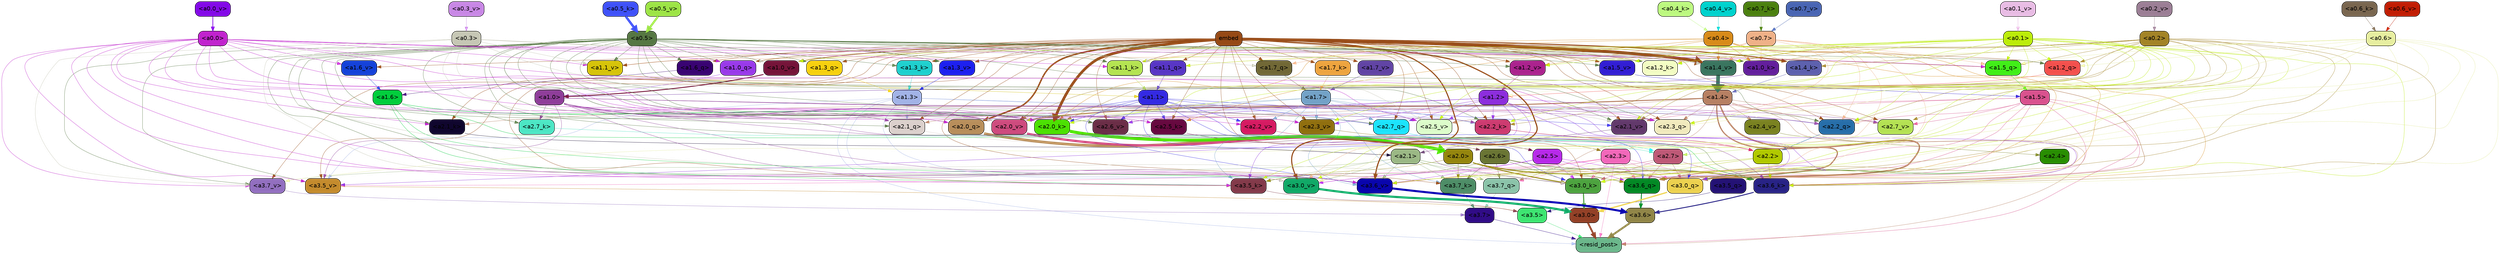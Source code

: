 strict digraph "" {
	graph [bgcolor=transparent,
		layout=dot,
		overlap=false,
		splines=true
	];
	"<a3.7>"	[color=black,
		fillcolor="#310c87",
		fontname=Helvetica,
		shape=box,
		style="filled, rounded"];
	"<resid_post>"	[color=black,
		fillcolor="#6bb78b",
		fontname=Helvetica,
		shape=box,
		style="filled, rounded"];
	"<a3.7>" -> "<resid_post>"	[color="#310c87",
		penwidth=0.6239100098609924];
	"<a3.6>"	[color=black,
		fillcolor="#918648",
		fontname=Helvetica,
		shape=box,
		style="filled, rounded"];
	"<a3.6>" -> "<resid_post>"	[color="#918648",
		penwidth=4.569062113761902];
	"<a3.5>"	[color=black,
		fillcolor="#3ee572",
		fontname=Helvetica,
		shape=box,
		style="filled, rounded"];
	"<a3.5>" -> "<resid_post>"	[color="#3ee572",
		penwidth=0.6];
	"<a3.0>"	[color=black,
		fillcolor="#934127",
		fontname=Helvetica,
		shape=box,
		style="filled, rounded"];
	"<a3.0>" -> "<resid_post>"	[color="#934127",
		penwidth=4.283544182777405];
	"<a2.3>"	[color=black,
		fillcolor="#f268ba",
		fontname=Helvetica,
		shape=box,
		style="filled, rounded"];
	"<a2.3>" -> "<resid_post>"	[color="#f268ba",
		penwidth=0.6];
	"<a3.7_q>"	[color=black,
		fillcolor="#8bc3a9",
		fontname=Helvetica,
		shape=box,
		style="filled, rounded"];
	"<a2.3>" -> "<a3.7_q>"	[color="#f268ba",
		penwidth=0.6];
	"<a3.6_q>"	[color=black,
		fillcolor="#038925",
		fontname=Helvetica,
		shape=box,
		style="filled, rounded"];
	"<a2.3>" -> "<a3.6_q>"	[color="#f268ba",
		penwidth=0.6];
	"<a3.5_q>"	[color=black,
		fillcolor="#241275",
		fontname=Helvetica,
		shape=box,
		style="filled, rounded"];
	"<a2.3>" -> "<a3.5_q>"	[color="#f268ba",
		penwidth=0.6];
	"<a3.0_q>"	[color=black,
		fillcolor="#ecd14f",
		fontname=Helvetica,
		shape=box,
		style="filled, rounded"];
	"<a2.3>" -> "<a3.0_q>"	[color="#f268ba",
		penwidth=0.6];
	"<a3.0_k>"	[color=black,
		fillcolor="#4da33f",
		fontname=Helvetica,
		shape=box,
		style="filled, rounded"];
	"<a2.3>" -> "<a3.0_k>"	[color="#f268ba",
		penwidth=0.6];
	"<a3.6_v>"	[color=black,
		fillcolor="#0905ad",
		fontname=Helvetica,
		shape=box,
		style="filled, rounded"];
	"<a2.3>" -> "<a3.6_v>"	[color="#f268ba",
		penwidth=0.6];
	"<a3.5_v>"	[color=black,
		fillcolor="#c48b2d",
		fontname=Helvetica,
		shape=box,
		style="filled, rounded"];
	"<a2.3>" -> "<a3.5_v>"	[color="#f268ba",
		penwidth=0.6];
	"<a3.0_v>"	[color=black,
		fillcolor="#11a967",
		fontname=Helvetica,
		shape=box,
		style="filled, rounded"];
	"<a2.3>" -> "<a3.0_v>"	[color="#f268ba",
		penwidth=0.6];
	"<a1.5>"	[color=black,
		fillcolor="#d9528e",
		fontname=Helvetica,
		shape=box,
		style="filled, rounded"];
	"<a1.5>" -> "<resid_post>"	[color="#d9528e",
		penwidth=0.6];
	"<a1.5>" -> "<a3.6_q>"	[color="#d9528e",
		penwidth=0.6];
	"<a1.5>" -> "<a3.5_q>"	[color="#d9528e",
		penwidth=0.6];
	"<a1.5>" -> "<a3.0_q>"	[color="#d9528e",
		penwidth=0.6];
	"<a3.6_k>"	[color=black,
		fillcolor="#282386",
		fontname=Helvetica,
		shape=box,
		style="filled, rounded"];
	"<a1.5>" -> "<a3.6_k>"	[color="#d9528e",
		penwidth=0.6];
	"<a1.5>" -> "<a3.0_k>"	[color="#d9528e",
		penwidth=0.6];
	"<a2.2_q>"	[color=black,
		fillcolor="#276ea9",
		fontname=Helvetica,
		shape=box,
		style="filled, rounded"];
	"<a1.5>" -> "<a2.2_q>"	[color="#d9528e",
		penwidth=0.6];
	"<a2.7_v>"	[color=black,
		fillcolor="#b4e153",
		fontname=Helvetica,
		shape=box,
		style="filled, rounded"];
	"<a1.5>" -> "<a2.7_v>"	[color="#d9528e",
		penwidth=0.6];
	"<a2.6_v>"	[color=black,
		fillcolor="#6b2e47",
		fontname=Helvetica,
		shape=box,
		style="filled, rounded"];
	"<a1.5>" -> "<a2.6_v>"	[color="#d9528e",
		penwidth=0.6];
	"<a2.1_v>"	[color=black,
		fillcolor="#62396b",
		fontname=Helvetica,
		shape=box,
		style="filled, rounded"];
	"<a1.5>" -> "<a2.1_v>"	[color="#d9528e",
		penwidth=0.6];
	"<a1.4>"	[color=black,
		fillcolor="#b78063",
		fontname=Helvetica,
		shape=box,
		style="filled, rounded"];
	"<a1.4>" -> "<resid_post>"	[color="#b78063",
		penwidth=0.6];
	"<a1.4>" -> "<a3.7_q>"	[color="#b78063",
		penwidth=0.6];
	"<a1.4>" -> "<a3.6_q>"	[color="#b78063",
		penwidth=2.7536282539367676];
	"<a1.4>" -> "<a3.5_q>"	[color="#b78063",
		penwidth=0.6];
	"<a1.4>" -> "<a3.0_q>"	[color="#b78063",
		penwidth=3.3369133472442627];
	"<a2.3_q>"	[color=black,
		fillcolor="#f0e9bd",
		fontname=Helvetica,
		shape=box,
		style="filled, rounded"];
	"<a1.4>" -> "<a2.3_q>"	[color="#b78063",
		penwidth=0.6];
	"<a1.4>" -> "<a2.2_q>"	[color="#b78063",
		penwidth=0.6];
	"<a2.1_q>"	[color=black,
		fillcolor="#dbd0cc",
		fontname=Helvetica,
		shape=box,
		style="filled, rounded"];
	"<a1.4>" -> "<a2.1_q>"	[color="#b78063",
		penwidth=0.6];
	"<a2.0_q>"	[color=black,
		fillcolor="#b88e5b",
		fontname=Helvetica,
		shape=box,
		style="filled, rounded"];
	"<a1.4>" -> "<a2.0_q>"	[color="#b78063",
		penwidth=0.6];
	"<a2.1_k>"	[color=black,
		fillcolor="#10062e",
		fontname=Helvetica,
		shape=box,
		style="filled, rounded"];
	"<a1.4>" -> "<a2.1_k>"	[color="#b78063",
		penwidth=0.6];
	"<a1.4>" -> "<a2.7_v>"	[color="#b78063",
		penwidth=0.6];
	"<a1.4>" -> "<a2.6_v>"	[color="#b78063",
		penwidth=0.6];
	"<a2.5_v>"	[color=black,
		fillcolor="#dcfcca",
		fontname=Helvetica,
		shape=box,
		style="filled, rounded"];
	"<a1.4>" -> "<a2.5_v>"	[color="#b78063",
		penwidth=0.6];
	"<a2.4_v>"	[color=black,
		fillcolor="#7a8221",
		fontname=Helvetica,
		shape=box,
		style="filled, rounded"];
	"<a1.4>" -> "<a2.4_v>"	[color="#b78063",
		penwidth=0.6];
	"<a1.4>" -> "<a2.1_v>"	[color="#b78063",
		penwidth=0.6];
	"<a2.0_v>"	[color=black,
		fillcolor="#ce4b7e",
		fontname=Helvetica,
		shape=box,
		style="filled, rounded"];
	"<a1.4>" -> "<a2.0_v>"	[color="#b78063",
		penwidth=2.2818827629089355];
	"<a1.3>"	[color=black,
		fillcolor="#a2b3e7",
		fontname=Helvetica,
		shape=box,
		style="filled, rounded"];
	"<a1.3>" -> "<resid_post>"	[color="#a2b3e7",
		penwidth=0.6];
	"<a1.3>" -> "<a3.6_v>"	[color="#a2b3e7",
		penwidth=0.6];
	"<a1.3>" -> "<a3.5_v>"	[color="#a2b3e7",
		penwidth=0.6];
	"<a1.3>" -> "<a3.0_v>"	[color="#a2b3e7",
		penwidth=0.6];
	"<a1.3>" -> "<a2.2_q>"	[color="#a2b3e7",
		penwidth=0.6];
	"<a1.3>" -> "<a2.1_q>"	[color="#a2b3e7",
		penwidth=0.6];
	"<a2.2_k>"	[color=black,
		fillcolor="#cd3b70",
		fontname=Helvetica,
		shape=box,
		style="filled, rounded"];
	"<a1.3>" -> "<a2.2_k>"	[color="#a2b3e7",
		penwidth=0.6];
	"<a1.3>" -> "<a2.5_v>"	[color="#a2b3e7",
		penwidth=0.6];
	"<a3.7_q>" -> "<a3.7>"	[color="#8bc3a9",
		penwidth=0.6];
	"<a3.6_q>" -> "<a3.6>"	[color="#038925",
		penwidth=2.0344843566417694];
	"<a3.5_q>" -> "<a3.5>"	[color="#241275",
		penwidth=0.6];
	"<a3.0_q>" -> "<a3.0>"	[color="#ecd14f",
		penwidth=2.863015294075012];
	"<a3.7_k>"	[color=black,
		fillcolor="#4e8d67",
		fontname=Helvetica,
		shape=box,
		style="filled, rounded"];
	"<a3.7_k>" -> "<a3.7>"	[color="#4e8d67",
		penwidth=0.6];
	"<a3.6_k>" -> "<a3.6>"	[color="#282386",
		penwidth=2.1770318150520325];
	"<a3.5_k>"	[color=black,
		fillcolor="#833a4a",
		fontname=Helvetica,
		shape=box,
		style="filled, rounded"];
	"<a3.5_k>" -> "<a3.5>"	[color="#833a4a",
		penwidth=0.6];
	"<a3.0_k>" -> "<a3.0>"	[color="#4da33f",
		penwidth=2.6323853135108948];
	"<a3.7_v>"	[color=black,
		fillcolor="#926fbf",
		fontname=Helvetica,
		shape=box,
		style="filled, rounded"];
	"<a3.7_v>" -> "<a3.7>"	[color="#926fbf",
		penwidth=0.6];
	"<a3.6_v>" -> "<a3.6>"	[color="#0905ad",
		penwidth=4.972373723983765];
	"<a3.5_v>" -> "<a3.5>"	[color="#c48b2d",
		penwidth=0.6];
	"<a3.0_v>" -> "<a3.0>"	[color="#11a967",
		penwidth=5.1638524532318115];
	"<a2.6>"	[color=black,
		fillcolor="#6a7534",
		fontname=Helvetica,
		shape=box,
		style="filled, rounded"];
	"<a2.6>" -> "<a3.7_q>"	[color="#6a7534",
		penwidth=0.6];
	"<a2.6>" -> "<a3.6_q>"	[color="#6a7534",
		penwidth=0.6];
	"<a2.6>" -> "<a3.0_q>"	[color="#6a7534",
		penwidth=0.6];
	"<a2.6>" -> "<a3.7_k>"	[color="#6a7534",
		penwidth=0.6];
	"<a2.6>" -> "<a3.6_k>"	[color="#6a7534",
		penwidth=0.6];
	"<a2.6>" -> "<a3.5_k>"	[color="#6a7534",
		penwidth=0.6];
	"<a2.6>" -> "<a3.0_k>"	[color="#6a7534",
		penwidth=0.6];
	"<a2.1>"	[color=black,
		fillcolor="#9bb885",
		fontname=Helvetica,
		shape=box,
		style="filled, rounded"];
	"<a2.1>" -> "<a3.7_q>"	[color="#9bb885",
		penwidth=0.6];
	"<a2.1>" -> "<a3.6_q>"	[color="#9bb885",
		penwidth=0.6];
	"<a2.1>" -> "<a3.5_q>"	[color="#9bb885",
		penwidth=0.6];
	"<a2.1>" -> "<a3.0_q>"	[color="#9bb885",
		penwidth=0.6];
	"<a2.1>" -> "<a3.7_k>"	[color="#9bb885",
		penwidth=0.6];
	"<a2.1>" -> "<a3.6_k>"	[color="#9bb885",
		penwidth=0.6];
	"<a2.1>" -> "<a3.5_k>"	[color="#9bb885",
		penwidth=0.6];
	"<a2.1>" -> "<a3.0_k>"	[color="#9bb885",
		penwidth=0.6];
	"<a2.1>" -> "<a3.7_v>"	[color="#9bb885",
		penwidth=0.6];
	"<a2.1>" -> "<a3.6_v>"	[color="#9bb885",
		penwidth=0.6];
	"<a2.1>" -> "<a3.0_v>"	[color="#9bb885",
		penwidth=0.6];
	"<a2.7>"	[color=black,
		fillcolor="#be5977",
		fontname=Helvetica,
		shape=box,
		style="filled, rounded"];
	"<a2.7>" -> "<a3.6_q>"	[color="#be5977",
		penwidth=0.6];
	"<a2.7>" -> "<a3.0_q>"	[color="#be5977",
		penwidth=0.6];
	"<a2.7>" -> "<a3.6_k>"	[color="#be5977",
		penwidth=0.6];
	"<a2.7>" -> "<a3.0_k>"	[color="#be5977",
		penwidth=0.6];
	"<a2.7>" -> "<a3.6_v>"	[color="#be5977",
		penwidth=0.6];
	"<a2.5>"	[color=black,
		fillcolor="#b72ae9",
		fontname=Helvetica,
		shape=box,
		style="filled, rounded"];
	"<a2.5>" -> "<a3.6_q>"	[color="#b72ae9",
		penwidth=0.6];
	"<a2.5>" -> "<a3.0_q>"	[color="#b72ae9",
		penwidth=0.6];
	"<a2.5>" -> "<a3.0_k>"	[color="#b72ae9",
		penwidth=0.6];
	"<a2.5>" -> "<a3.6_v>"	[color="#b72ae9",
		penwidth=0.6];
	"<a2.5>" -> "<a3.0_v>"	[color="#b72ae9",
		penwidth=0.6];
	"<a2.0>"	[color=black,
		fillcolor="#95860e",
		fontname=Helvetica,
		shape=box,
		style="filled, rounded"];
	"<a2.0>" -> "<a3.6_q>"	[color="#95860e",
		penwidth=0.6];
	"<a2.0>" -> "<a3.0_q>"	[color="#95860e",
		penwidth=0.6];
	"<a2.0>" -> "<a3.7_k>"	[color="#95860e",
		penwidth=0.6];
	"<a2.0>" -> "<a3.6_k>"	[color="#95860e",
		penwidth=1.7047871947288513];
	"<a2.0>" -> "<a3.5_k>"	[color="#95860e",
		penwidth=0.6];
	"<a2.0>" -> "<a3.0_k>"	[color="#95860e",
		penwidth=2.239806979894638];
	"<a1.1>"	[color=black,
		fillcolor="#342ae3",
		fontname=Helvetica,
		shape=box,
		style="filled, rounded"];
	"<a1.1>" -> "<a3.6_q>"	[color="#342ae3",
		penwidth=0.6];
	"<a1.1>" -> "<a3.0_q>"	[color="#342ae3",
		penwidth=0.6];
	"<a1.1>" -> "<a3.0_k>"	[color="#342ae3",
		penwidth=0.6];
	"<a1.1>" -> "<a3.6_v>"	[color="#342ae3",
		penwidth=0.6];
	"<a2.7_q>"	[color=black,
		fillcolor="#1ce3fb",
		fontname=Helvetica,
		shape=box,
		style="filled, rounded"];
	"<a1.1>" -> "<a2.7_q>"	[color="#342ae3",
		penwidth=0.6];
	"<a2.5_k>"	[color=black,
		fillcolor="#670940",
		fontname=Helvetica,
		shape=box,
		style="filled, rounded"];
	"<a1.1>" -> "<a2.5_k>"	[color="#342ae3",
		penwidth=0.6];
	"<a2.0_k>"	[color=black,
		fillcolor="#4ce003",
		fontname=Helvetica,
		shape=box,
		style="filled, rounded"];
	"<a1.1>" -> "<a2.0_k>"	[color="#342ae3",
		penwidth=0.6];
	"<a1.1>" -> "<a2.6_v>"	[color="#342ae3",
		penwidth=0.6];
	"<a2.2_v>"	[color=black,
		fillcolor="#d51b62",
		fontname=Helvetica,
		shape=box,
		style="filled, rounded"];
	"<a1.1>" -> "<a2.2_v>"	[color="#342ae3",
		penwidth=0.6];
	"<a1.1>" -> "<a2.1_v>"	[color="#342ae3",
		penwidth=0.6];
	"<a1.1>" -> "<a2.0_v>"	[color="#342ae3",
		penwidth=0.6];
	"<a0.4>"	[color=black,
		fillcolor="#d88b1a",
		fontname=Helvetica,
		shape=box,
		style="filled, rounded"];
	"<a0.4>" -> "<a3.6_q>"	[color="#d88b1a",
		penwidth=0.6];
	"<a0.4>" -> "<a3.0_q>"	[color="#d88b1a",
		penwidth=0.6];
	"<a0.4>" -> "<a3.6_k>"	[color="#d88b1a",
		penwidth=0.6];
	"<a0.4>" -> "<a2.5_k>"	[color="#d88b1a",
		penwidth=0.6];
	"<a0.4>" -> "<a2.0_k>"	[color="#d88b1a",
		penwidth=0.6];
	"<a1.4_k>"	[color=black,
		fillcolor="#5d61ae",
		fontname=Helvetica,
		shape=box,
		style="filled, rounded"];
	"<a0.4>" -> "<a1.4_k>"	[color="#d88b1a",
		penwidth=0.6];
	"<a1.1_k>"	[color=black,
		fillcolor="#b4e351",
		fontname=Helvetica,
		shape=box,
		style="filled, rounded"];
	"<a0.4>" -> "<a1.1_k>"	[color="#d88b1a",
		penwidth=0.6];
	"<a1.0_k>"	[color=black,
		fillcolor="#631f9c",
		fontname=Helvetica,
		shape=box,
		style="filled, rounded"];
	"<a0.4>" -> "<a1.0_k>"	[color="#d88b1a",
		penwidth=0.6];
	"<a1.4_v>"	[color=black,
		fillcolor="#3a755f",
		fontname=Helvetica,
		shape=box,
		style="filled, rounded"];
	"<a0.4>" -> "<a1.4_v>"	[color="#d88b1a",
		penwidth=0.6];
	"<a1.2_v>"	[color=black,
		fillcolor="#ab238e",
		fontname=Helvetica,
		shape=box,
		style="filled, rounded"];
	"<a0.4>" -> "<a1.2_v>"	[color="#d88b1a",
		penwidth=0.6];
	"<a0.2>"	[color=black,
		fillcolor="#a38427",
		fontname=Helvetica,
		shape=box,
		style="filled, rounded"];
	"<a0.2>" -> "<a3.6_q>"	[color="#a38427",
		penwidth=0.6];
	"<a0.2>" -> "<a3.0_q>"	[color="#a38427",
		penwidth=0.6];
	"<a0.2>" -> "<a3.6_k>"	[color="#a38427",
		penwidth=0.6];
	"<a0.2>" -> "<a3.0_k>"	[color="#a38427",
		penwidth=0.6];
	"<a0.2>" -> "<a2.2_q>"	[color="#a38427",
		penwidth=0.6];
	"<a0.2>" -> "<a2.2_k>"	[color="#a38427",
		penwidth=0.6];
	"<a0.2>" -> "<a2.0_k>"	[color="#a38427",
		penwidth=0.6];
	"<a0.2>" -> "<a2.7_v>"	[color="#a38427",
		penwidth=0.6];
	"<a0.2>" -> "<a2.1_v>"	[color="#a38427",
		penwidth=0.6];
	"<a0.2>" -> "<a2.0_v>"	[color="#a38427",
		penwidth=0.6];
	"<a1.5_q>"	[color=black,
		fillcolor="#41ee18",
		fontname=Helvetica,
		shape=box,
		style="filled, rounded"];
	"<a0.2>" -> "<a1.5_q>"	[color="#a38427",
		penwidth=0.6];
	"<a1.2_q>"	[color=black,
		fillcolor="#f3504d",
		fontname=Helvetica,
		shape=box,
		style="filled, rounded"];
	"<a0.2>" -> "<a1.2_q>"	[color="#a38427",
		penwidth=0.6];
	"<a1.0_q>"	[color=black,
		fillcolor="#993ae9",
		fontname=Helvetica,
		shape=box,
		style="filled, rounded"];
	"<a0.2>" -> "<a1.0_q>"	[color="#a38427",
		penwidth=0.6];
	"<a0.2>" -> "<a1.4_k>"	[color="#a38427",
		penwidth=0.6];
	"<a0.2>" -> "<a1.0_k>"	[color="#a38427",
		penwidth=0.6];
	"<a0.2>" -> "<a1.4_v>"	[color="#a38427",
		penwidth=0.6];
	"<a2.4>"	[color=black,
		fillcolor="#298e03",
		fontname=Helvetica,
		shape=box,
		style="filled, rounded"];
	"<a2.4>" -> "<a3.5_q>"	[color="#298e03",
		penwidth=0.6];
	"<a2.4>" -> "<a3.0_q>"	[color="#298e03",
		penwidth=0.6];
	"<a1.2>"	[color=black,
		fillcolor="#8d2edd",
		fontname=Helvetica,
		shape=box,
		style="filled, rounded"];
	"<a1.2>" -> "<a3.0_q>"	[color="#8d2edd",
		penwidth=0.6];
	"<a1.2>" -> "<a3.6_k>"	[color="#8d2edd",
		penwidth=0.6];
	"<a1.2>" -> "<a3.5_k>"	[color="#8d2edd",
		penwidth=0.6];
	"<a1.2>" -> "<a3.0_k>"	[color="#8d2edd",
		penwidth=0.6];
	"<a1.2>" -> "<a3.5_v>"	[color="#8d2edd",
		penwidth=0.6];
	"<a1.2>" -> "<a2.7_q>"	[color="#8d2edd",
		penwidth=0.6];
	"<a1.2>" -> "<a2.2_q>"	[color="#8d2edd",
		penwidth=0.6];
	"<a1.2>" -> "<a2.2_k>"	[color="#8d2edd",
		penwidth=0.6];
	"<a1.2>" -> "<a2.6_v>"	[color="#8d2edd",
		penwidth=0.6];
	"<a1.2>" -> "<a2.5_v>"	[color="#8d2edd",
		penwidth=0.6];
	"<a2.3_v>"	[color=black,
		fillcolor="#906f0f",
		fontname=Helvetica,
		shape=box,
		style="filled, rounded"];
	"<a1.2>" -> "<a2.3_v>"	[color="#8d2edd",
		penwidth=0.6];
	"<a1.2>" -> "<a2.0_v>"	[color="#8d2edd",
		penwidth=0.6];
	"<a1.7>"	[color=black,
		fillcolor="#73a2c7",
		fontname=Helvetica,
		shape=box,
		style="filled, rounded"];
	"<a1.7>" -> "<a3.7_k>"	[color="#73a2c7",
		penwidth=0.6];
	"<a1.7>" -> "<a3.5_k>"	[color="#73a2c7",
		penwidth=0.6];
	"<a1.7>" -> "<a3.6_v>"	[color="#73a2c7",
		penwidth=0.6];
	"<a1.7>" -> "<a2.7_q>"	[color="#73a2c7",
		penwidth=0.6];
	"<a1.7>" -> "<a2.2_q>"	[color="#73a2c7",
		penwidth=0.6];
	"<a1.7>" -> "<a2.0_q>"	[color="#73a2c7",
		penwidth=0.6];
	"<a1.7>" -> "<a2.2_k>"	[color="#73a2c7",
		penwidth=0.6];
	"<a1.7>" -> "<a2.0_k>"	[color="#73a2c7",
		penwidth=0.6];
	"<a1.7>" -> "<a2.5_v>"	[color="#73a2c7",
		penwidth=0.6];
	"<a1.7>" -> "<a2.3_v>"	[color="#73a2c7",
		penwidth=0.6];
	"<a1.7>" -> "<a2.2_v>"	[color="#73a2c7",
		penwidth=0.6];
	"<a0.7>"	[color=black,
		fillcolor="#efb188",
		fontname=Helvetica,
		shape=box,
		style="filled, rounded"];
	"<a0.7>" -> "<a3.7_k>"	[color="#efb188",
		penwidth=0.6];
	"<a0.7>" -> "<a3.0_v>"	[color="#efb188",
		penwidth=0.6];
	"<a0.7>" -> "<a2.3_q>"	[color="#efb188",
		penwidth=0.6];
	"<a0.7>" -> "<a2.2_q>"	[color="#efb188",
		penwidth=0.6];
	"<a1.7_q>"	[color=black,
		fillcolor="#716836",
		fontname=Helvetica,
		shape=box,
		style="filled, rounded"];
	"<a0.7>" -> "<a1.7_q>"	[color="#efb188",
		penwidth=0.6];
	"<a0.7>" -> "<a1.5_q>"	[color="#efb188",
		penwidth=0.6];
	"<a1.1_q>"	[color=black,
		fillcolor="#5836c5",
		fontname=Helvetica,
		shape=box,
		style="filled, rounded"];
	"<a0.7>" -> "<a1.1_q>"	[color="#efb188",
		penwidth=0.6];
	"<a1.2_k>"	[color=black,
		fillcolor="#f2fcc3",
		fontname=Helvetica,
		shape=box,
		style="filled, rounded"];
	"<a0.7>" -> "<a1.2_k>"	[color="#efb188",
		penwidth=0.6];
	"<a0.7>" -> "<a1.0_k>"	[color="#efb188",
		penwidth=0.6];
	"<a0.7>" -> "<a1.4_v>"	[color="#efb188",
		penwidth=0.6];
	"<a1.1_v>"	[color=black,
		fillcolor="#d6c30a",
		fontname=Helvetica,
		shape=box,
		style="filled, rounded"];
	"<a0.7>" -> "<a1.1_v>"	[color="#efb188",
		penwidth=0.6];
	"<a0.6>"	[color=black,
		fillcolor="#e7eea0",
		fontname=Helvetica,
		shape=box,
		style="filled, rounded"];
	"<a0.6>" -> "<a3.7_k>"	[color="#e7eea0",
		penwidth=0.6];
	"<a0.6>" -> "<a3.6_k>"	[color="#e7eea0",
		penwidth=0.6];
	"<a0.6>" -> "<a3.0_k>"	[color="#e7eea0",
		penwidth=0.6];
	"<a0.6>" -> "<a3.7_v>"	[color="#e7eea0",
		penwidth=0.6];
	"<a0.6>" -> "<a3.6_v>"	[color="#e7eea0",
		penwidth=0.6];
	"<a0.6>" -> "<a3.0_v>"	[color="#e7eea0",
		penwidth=0.6];
	"<a0.6>" -> "<a2.3_q>"	[color="#e7eea0",
		penwidth=0.6];
	"<a0.6>" -> "<a2.2_q>"	[color="#e7eea0",
		penwidth=0.6];
	"<a0.6>" -> "<a1.5_q>"	[color="#e7eea0",
		penwidth=0.6];
	"<a0.6>" -> "<a1.2_q>"	[color="#e7eea0",
		penwidth=0.6];
	"<a0.6>" -> "<a1.0_k>"	[color="#e7eea0",
		penwidth=0.6];
	"<a0.6>" -> "<a1.4_v>"	[color="#e7eea0",
		penwidth=0.6];
	embed	[color=black,
		fillcolor="#964a16",
		fontname=Helvetica,
		shape=box,
		style="filled, rounded"];
	embed -> "<a3.7_k>"	[color="#964a16",
		penwidth=0.6];
	embed -> "<a3.6_k>"	[color="#964a16",
		penwidth=0.6];
	embed -> "<a3.5_k>"	[color="#964a16",
		penwidth=0.6];
	embed -> "<a3.0_k>"	[color="#964a16",
		penwidth=0.6];
	embed -> "<a3.7_v>"	[color="#964a16",
		penwidth=0.6];
	embed -> "<a3.6_v>"	[color="#964a16",
		penwidth=2.7369276881217957];
	embed -> "<a3.5_v>"	[color="#964a16",
		penwidth=0.6];
	embed -> "<a3.0_v>"	[color="#964a16",
		penwidth=2.5778204202651978];
	embed -> "<a2.7_q>"	[color="#964a16",
		penwidth=0.6];
	embed -> "<a2.3_q>"	[color="#964a16",
		penwidth=0.6];
	embed -> "<a2.2_q>"	[color="#964a16",
		penwidth=0.6];
	embed -> "<a2.1_q>"	[color="#964a16",
		penwidth=0.6];
	embed -> "<a2.0_q>"	[color="#964a16",
		penwidth=3.459219217300415];
	embed -> "<a2.5_k>"	[color="#964a16",
		penwidth=0.6];
	embed -> "<a2.2_k>"	[color="#964a16",
		penwidth=0.6363201141357422];
	embed -> "<a2.1_k>"	[color="#964a16",
		penwidth=0.6];
	embed -> "<a2.0_k>"	[color="#964a16",
		penwidth=6.407642982900143];
	embed -> "<a2.7_v>"	[color="#964a16",
		penwidth=0.6];
	embed -> "<a2.6_v>"	[color="#964a16",
		penwidth=0.6];
	embed -> "<a2.5_v>"	[color="#964a16",
		penwidth=0.6];
	embed -> "<a2.3_v>"	[color="#964a16",
		penwidth=0.6];
	embed -> "<a2.2_v>"	[color="#964a16",
		penwidth=0.6175012588500977];
	embed -> "<a2.1_v>"	[color="#964a16",
		penwidth=0.6];
	embed -> "<a2.0_v>"	[color="#964a16",
		penwidth=0.6];
	embed -> "<a1.7_q>"	[color="#964a16",
		penwidth=0.6];
	"<a1.6_q>"	[color=black,
		fillcolor="#390372",
		fontname=Helvetica,
		shape=box,
		style="filled, rounded"];
	embed -> "<a1.6_q>"	[color="#964a16",
		penwidth=0.6];
	embed -> "<a1.5_q>"	[color="#964a16",
		penwidth=0.6186923980712891];
	"<a1.3_q>"	[color=black,
		fillcolor="#f6d00f",
		fontname=Helvetica,
		shape=box,
		style="filled, rounded"];
	embed -> "<a1.3_q>"	[color="#964a16",
		penwidth=0.6];
	embed -> "<a1.2_q>"	[color="#964a16",
		penwidth=0.6];
	embed -> "<a1.1_q>"	[color="#964a16",
		penwidth=0.6];
	embed -> "<a1.0_q>"	[color="#964a16",
		penwidth=0.6];
	"<a1.7_k>"	[color=black,
		fillcolor="#eda43f",
		fontname=Helvetica,
		shape=box,
		style="filled, rounded"];
	embed -> "<a1.7_k>"	[color="#964a16",
		penwidth=0.6];
	embed -> "<a1.4_k>"	[color="#964a16",
		penwidth=2.1454997062683105];
	"<a1.3_k>"	[color=black,
		fillcolor="#1fd0ce",
		fontname=Helvetica,
		shape=box,
		style="filled, rounded"];
	embed -> "<a1.3_k>"	[color="#964a16",
		penwidth=0.6];
	embed -> "<a1.2_k>"	[color="#964a16",
		penwidth=0.6];
	embed -> "<a1.1_k>"	[color="#964a16",
		penwidth=0.6];
	embed -> "<a1.0_k>"	[color="#964a16",
		penwidth=0.6];
	"<a1.7_v>"	[color=black,
		fillcolor="#6144a4",
		fontname=Helvetica,
		shape=box,
		style="filled, rounded"];
	embed -> "<a1.7_v>"	[color="#964a16",
		penwidth=0.6];
	"<a1.6_v>"	[color=black,
		fillcolor="#1542d9",
		fontname=Helvetica,
		shape=box,
		style="filled, rounded"];
	embed -> "<a1.6_v>"	[color="#964a16",
		penwidth=0.6];
	"<a1.5_v>"	[color=black,
		fillcolor="#321ed4",
		fontname=Helvetica,
		shape=box,
		style="filled, rounded"];
	embed -> "<a1.5_v>"	[color="#964a16",
		penwidth=0.6];
	embed -> "<a1.4_v>"	[color="#964a16",
		penwidth=6.860090345144272];
	"<a1.3_v>"	[color=black,
		fillcolor="#1d20f0",
		fontname=Helvetica,
		shape=box,
		style="filled, rounded"];
	embed -> "<a1.3_v>"	[color="#964a16",
		penwidth=0.6];
	embed -> "<a1.2_v>"	[color="#964a16",
		penwidth=0.6];
	embed -> "<a1.1_v>"	[color="#964a16",
		penwidth=0.6];
	"<a1.0_v>"	[color=black,
		fillcolor="#751439",
		fontname=Helvetica,
		shape=box,
		style="filled, rounded"];
	embed -> "<a1.0_v>"	[color="#964a16",
		penwidth=1.2940821647644043];
	"<a2.2>"	[color=black,
		fillcolor="#b1c900",
		fontname=Helvetica,
		shape=box,
		style="filled, rounded"];
	"<a2.2>" -> "<a3.6_k>"	[color="#b1c900",
		penwidth=0.6];
	"<a2.2>" -> "<a3.0_k>"	[color="#b1c900",
		penwidth=0.6];
	"<a2.2>" -> "<a3.6_v>"	[color="#b1c900",
		penwidth=0.6];
	"<a1.6>"	[color=black,
		fillcolor="#02ce3d",
		fontname=Helvetica,
		shape=box,
		style="filled, rounded"];
	"<a1.6>" -> "<a3.6_k>"	[color="#02ce3d",
		penwidth=0.6];
	"<a1.6>" -> "<a3.5_k>"	[color="#02ce3d",
		penwidth=0.6];
	"<a1.6>" -> "<a3.6_v>"	[color="#02ce3d",
		penwidth=0.6];
	"<a1.6>" -> "<a2.0_k>"	[color="#02ce3d",
		penwidth=0.6];
	"<a1.6>" -> "<a2.0_v>"	[color="#02ce3d",
		penwidth=0.6];
	"<a1.0>"	[color=black,
		fillcolor="#8f3e9a",
		fontname=Helvetica,
		shape=box,
		style="filled, rounded"];
	"<a1.0>" -> "<a3.6_k>"	[color="#8f3e9a",
		penwidth=0.6];
	"<a1.0>" -> "<a3.0_k>"	[color="#8f3e9a",
		penwidth=0.6];
	"<a1.0>" -> "<a3.6_v>"	[color="#8f3e9a",
		penwidth=0.6];
	"<a1.0>" -> "<a3.5_v>"	[color="#8f3e9a",
		penwidth=0.6];
	"<a1.0>" -> "<a3.0_v>"	[color="#8f3e9a",
		penwidth=0.6];
	"<a1.0>" -> "<a2.3_q>"	[color="#8f3e9a",
		penwidth=0.6];
	"<a1.0>" -> "<a2.2_q>"	[color="#8f3e9a",
		penwidth=0.6];
	"<a1.0>" -> "<a2.1_q>"	[color="#8f3e9a",
		penwidth=0.6];
	"<a2.7_k>"	[color=black,
		fillcolor="#4ce6c4",
		fontname=Helvetica,
		shape=box,
		style="filled, rounded"];
	"<a1.0>" -> "<a2.7_k>"	[color="#8f3e9a",
		penwidth=0.6];
	"<a1.0>" -> "<a2.2_k>"	[color="#8f3e9a",
		penwidth=0.6];
	"<a1.0>" -> "<a2.0_k>"	[color="#8f3e9a",
		penwidth=0.6];
	"<a1.0>" -> "<a2.7_v>"	[color="#8f3e9a",
		penwidth=0.6];
	"<a1.0>" -> "<a2.6_v>"	[color="#8f3e9a",
		penwidth=0.6];
	"<a1.0>" -> "<a2.0_v>"	[color="#8f3e9a",
		penwidth=1.2978954315185547];
	"<a0.5>"	[color=black,
		fillcolor="#567743",
		fontname=Helvetica,
		shape=box,
		style="filled, rounded"];
	"<a0.5>" -> "<a3.6_k>"	[color="#567743",
		penwidth=0.6];
	"<a0.5>" -> "<a3.7_v>"	[color="#567743",
		penwidth=0.6];
	"<a0.5>" -> "<a3.6_v>"	[color="#567743",
		penwidth=0.6];
	"<a0.5>" -> "<a3.5_v>"	[color="#567743",
		penwidth=0.6];
	"<a0.5>" -> "<a3.0_v>"	[color="#567743",
		penwidth=0.6];
	"<a0.5>" -> "<a2.7_q>"	[color="#567743",
		penwidth=0.6];
	"<a0.5>" -> "<a2.3_q>"	[color="#567743",
		penwidth=0.6];
	"<a0.5>" -> "<a2.2_q>"	[color="#567743",
		penwidth=0.6];
	"<a0.5>" -> "<a2.1_q>"	[color="#567743",
		penwidth=0.6];
	"<a0.5>" -> "<a2.0_q>"	[color="#567743",
		penwidth=0.6];
	"<a0.5>" -> "<a2.7_k>"	[color="#567743",
		penwidth=0.6];
	"<a0.5>" -> "<a2.5_k>"	[color="#567743",
		penwidth=0.6];
	"<a0.5>" -> "<a2.2_k>"	[color="#567743",
		penwidth=0.6];
	"<a0.5>" -> "<a2.1_k>"	[color="#567743",
		penwidth=0.6];
	"<a0.5>" -> "<a2.0_k>"	[color="#567743",
		penwidth=0.7721366882324219];
	"<a0.5>" -> "<a2.6_v>"	[color="#567743",
		penwidth=0.6];
	"<a0.5>" -> "<a2.3_v>"	[color="#567743",
		penwidth=0.6];
	"<a0.5>" -> "<a2.1_v>"	[color="#567743",
		penwidth=0.6];
	"<a0.5>" -> "<a2.0_v>"	[color="#567743",
		penwidth=0.6];
	"<a0.5>" -> "<a1.6_q>"	[color="#567743",
		penwidth=0.6];
	"<a0.5>" -> "<a1.3_q>"	[color="#567743",
		penwidth=0.6];
	"<a0.5>" -> "<a1.2_q>"	[color="#567743",
		penwidth=0.6];
	"<a0.5>" -> "<a1.1_q>"	[color="#567743",
		penwidth=0.6];
	"<a0.5>" -> "<a1.0_q>"	[color="#567743",
		penwidth=0.6];
	"<a0.5>" -> "<a1.3_k>"	[color="#567743",
		penwidth=0.6];
	"<a0.5>" -> "<a1.2_k>"	[color="#567743",
		penwidth=0.6];
	"<a0.5>" -> "<a1.1_k>"	[color="#567743",
		penwidth=0.6];
	"<a0.5>" -> "<a1.0_k>"	[color="#567743",
		penwidth=0.6];
	"<a0.5>" -> "<a1.5_v>"	[color="#567743",
		penwidth=0.6];
	"<a0.5>" -> "<a1.4_v>"	[color="#567743",
		penwidth=1.0206317901611328];
	"<a0.5>" -> "<a1.3_v>"	[color="#567743",
		penwidth=0.6];
	"<a0.5>" -> "<a1.2_v>"	[color="#567743",
		penwidth=0.6];
	"<a0.5>" -> "<a1.1_v>"	[color="#567743",
		penwidth=0.6];
	"<a0.5>" -> "<a1.0_v>"	[color="#567743",
		penwidth=0.6];
	"<a0.1>"	[color=black,
		fillcolor="#bcec0a",
		fontname=Helvetica,
		shape=box,
		style="filled, rounded"];
	"<a0.1>" -> "<a3.6_k>"	[color="#bcec0a",
		penwidth=0.6];
	"<a0.1>" -> "<a3.5_k>"	[color="#bcec0a",
		penwidth=0.6];
	"<a0.1>" -> "<a3.0_k>"	[color="#bcec0a",
		penwidth=0.6];
	"<a0.1>" -> "<a3.6_v>"	[color="#bcec0a",
		penwidth=0.6];
	"<a0.1>" -> "<a3.0_v>"	[color="#bcec0a",
		penwidth=0.6];
	"<a0.1>" -> "<a2.3_q>"	[color="#bcec0a",
		penwidth=0.6];
	"<a0.1>" -> "<a2.2_q>"	[color="#bcec0a",
		penwidth=0.6];
	"<a0.1>" -> "<a2.2_k>"	[color="#bcec0a",
		penwidth=0.6];
	"<a0.1>" -> "<a2.0_k>"	[color="#bcec0a",
		penwidth=0.6];
	"<a0.1>" -> "<a2.5_v>"	[color="#bcec0a",
		penwidth=0.6];
	"<a0.1>" -> "<a2.3_v>"	[color="#bcec0a",
		penwidth=0.6];
	"<a0.1>" -> "<a2.1_v>"	[color="#bcec0a",
		penwidth=0.6];
	"<a0.1>" -> "<a2.0_v>"	[color="#bcec0a",
		penwidth=0.6];
	"<a0.1>" -> "<a1.5_q>"	[color="#bcec0a",
		penwidth=0.6];
	"<a0.1>" -> "<a1.2_q>"	[color="#bcec0a",
		penwidth=0.6];
	"<a0.1>" -> "<a1.1_q>"	[color="#bcec0a",
		penwidth=0.6];
	"<a0.1>" -> "<a1.2_k>"	[color="#bcec0a",
		penwidth=0.6];
	"<a0.1>" -> "<a1.1_k>"	[color="#bcec0a",
		penwidth=0.6];
	"<a0.1>" -> "<a1.5_v>"	[color="#bcec0a",
		penwidth=0.6];
	"<a0.1>" -> "<a1.4_v>"	[color="#bcec0a",
		penwidth=0.6];
	"<a0.1>" -> "<a1.2_v>"	[color="#bcec0a",
		penwidth=0.6];
	"<a0.1>" -> "<a1.0_v>"	[color="#bcec0a",
		penwidth=0.6];
	"<a0.0>"	[color=black,
		fillcolor="#c123ce",
		fontname=Helvetica,
		shape=box,
		style="filled, rounded"];
	"<a0.0>" -> "<a3.5_k>"	[color="#c123ce",
		penwidth=0.6];
	"<a0.0>" -> "<a3.7_v>"	[color="#c123ce",
		penwidth=0.6];
	"<a0.0>" -> "<a3.6_v>"	[color="#c123ce",
		penwidth=0.6];
	"<a0.0>" -> "<a3.5_v>"	[color="#c123ce",
		penwidth=0.6];
	"<a0.0>" -> "<a3.0_v>"	[color="#c123ce",
		penwidth=0.6];
	"<a0.0>" -> "<a2.3_q>"	[color="#c123ce",
		penwidth=0.6];
	"<a0.0>" -> "<a2.0_q>"	[color="#c123ce",
		penwidth=0.6];
	"<a0.0>" -> "<a2.5_k>"	[color="#c123ce",
		penwidth=0.6];
	"<a0.0>" -> "<a2.1_k>"	[color="#c123ce",
		penwidth=0.6];
	"<a0.0>" -> "<a2.0_k>"	[color="#c123ce",
		penwidth=0.6];
	"<a0.0>" -> "<a2.5_v>"	[color="#c123ce",
		penwidth=0.6];
	"<a0.0>" -> "<a2.3_v>"	[color="#c123ce",
		penwidth=0.6];
	"<a0.0>" -> "<a2.2_v>"	[color="#c123ce",
		penwidth=0.6];
	"<a0.0>" -> "<a2.0_v>"	[color="#c123ce",
		penwidth=0.6];
	"<a0.0>" -> "<a1.5_q>"	[color="#c123ce",
		penwidth=0.6];
	"<a0.0>" -> "<a1.0_q>"	[color="#c123ce",
		penwidth=0.6];
	"<a0.0>" -> "<a1.1_k>"	[color="#c123ce",
		penwidth=0.6];
	"<a0.0>" -> "<a1.6_v>"	[color="#c123ce",
		penwidth=0.6];
	"<a0.0>" -> "<a1.4_v>"	[color="#c123ce",
		penwidth=0.6];
	"<a0.0>" -> "<a1.1_v>"	[color="#c123ce",
		penwidth=0.6];
	"<a0.3>"	[color=black,
		fillcolor="#c6c7b5",
		fontname=Helvetica,
		shape=box,
		style="filled, rounded"];
	"<a0.3>" -> "<a3.0_k>"	[color="#c6c7b5",
		penwidth=0.6];
	"<a0.3>" -> "<a3.7_v>"	[color="#c6c7b5",
		penwidth=0.6];
	"<a0.3>" -> "<a3.0_v>"	[color="#c6c7b5",
		penwidth=0.6];
	"<a0.3>" -> "<a2.5_v>"	[color="#c6c7b5",
		penwidth=0.6];
	"<a0.3>" -> "<a2.1_v>"	[color="#c6c7b5",
		penwidth=0.6];
	"<a0.3>" -> "<a2.0_v>"	[color="#c6c7b5",
		penwidth=0.6];
	"<a0.3>" -> "<a1.7_q>"	[color="#c6c7b5",
		penwidth=0.6];
	"<a0.3>" -> "<a1.1_q>"	[color="#c6c7b5",
		penwidth=0.6];
	"<a0.3>" -> "<a1.4_v>"	[color="#c6c7b5",
		penwidth=0.6];
	"<a0.3>" -> "<a1.1_v>"	[color="#c6c7b5",
		penwidth=0.6];
	"<a0.3>" -> "<a1.0_v>"	[color="#c6c7b5",
		penwidth=0.6];
	"<a2.7_q>" -> "<a2.7>"	[color="#1ce3fb",
		penwidth=0.6];
	"<a2.3_q>" -> "<a2.3>"	[color="#f0e9bd",
		penwidth=0.6];
	"<a2.2_q>" -> "<a2.2>"	[color="#276ea9",
		penwidth=0.7441773414611816];
	"<a2.1_q>" -> "<a2.1>"	[color="#dbd0cc",
		penwidth=0.6];
	"<a2.0_q>" -> "<a2.0>"	[color="#b88e5b",
		penwidth=6.422367453575134];
	"<a2.7_k>" -> "<a2.7>"	[color="#4ce6c4",
		penwidth=0.6];
	"<a2.5_k>" -> "<a2.5>"	[color="#670940",
		penwidth=0.6];
	"<a2.2_k>" -> "<a2.2>"	[color="#cd3b70",
		penwidth=0.8810110092163086];
	"<a2.1_k>" -> "<a2.1>"	[color="#10062e",
		penwidth=0.6];
	"<a2.0_k>" -> "<a2.0>"	[color="#4ce003",
		penwidth=7.398894429206848];
	"<a2.7_v>" -> "<a2.7>"	[color="#b4e153",
		penwidth=0.6];
	"<a2.6_v>" -> "<a2.6>"	[color="#6b2e47",
		penwidth=0.6];
	"<a2.5_v>" -> "<a2.5>"	[color="#dcfcca",
		penwidth=0.6];
	"<a2.4_v>" -> "<a2.4>"	[color="#7a8221",
		penwidth=0.6];
	"<a2.3_v>" -> "<a2.3>"	[color="#906f0f",
		penwidth=0.6];
	"<a2.2_v>" -> "<a2.2>"	[color="#d51b62",
		penwidth=0.6];
	"<a2.1_v>" -> "<a2.1>"	[color="#62396b",
		penwidth=0.6];
	"<a2.0_v>" -> "<a2.0>"	[color="#ce4b7e",
		penwidth=5.395828627049923];
	"<a1.7_q>" -> "<a1.7>"	[color="#716836",
		penwidth=0.6];
	"<a1.6_q>" -> "<a1.6>"	[color="#390372",
		penwidth=0.6];
	"<a1.5_q>" -> "<a1.5>"	[color="#41ee18",
		penwidth=0.6];
	"<a1.3_q>" -> "<a1.3>"	[color="#f6d00f",
		penwidth=0.6];
	"<a1.2_q>" -> "<a1.2>"	[color="#f3504d",
		penwidth=0.6];
	"<a1.1_q>" -> "<a1.1>"	[color="#5836c5",
		penwidth=0.6];
	"<a1.0_q>" -> "<a1.0>"	[color="#993ae9",
		penwidth=0.6];
	"<a1.7_k>" -> "<a1.7>"	[color="#eda43f",
		penwidth=0.6];
	"<a1.4_k>" -> "<a1.4>"	[color="#5d61ae",
		penwidth=0.6];
	"<a1.3_k>" -> "<a1.3>"	[color="#1fd0ce",
		penwidth=0.6];
	"<a1.2_k>" -> "<a1.2>"	[color="#f2fcc3",
		penwidth=0.6];
	"<a1.1_k>" -> "<a1.1>"	[color="#b4e351",
		penwidth=0.6];
	"<a1.0_k>" -> "<a1.0>"	[color="#631f9c",
		penwidth=0.6];
	"<a1.7_v>" -> "<a1.7>"	[color="#6144a4",
		penwidth=0.6];
	"<a1.6_v>" -> "<a1.6>"	[color="#1542d9",
		penwidth=0.6];
	"<a1.5_v>" -> "<a1.5>"	[color="#321ed4",
		penwidth=0.6];
	"<a1.4_v>" -> "<a1.4>"	[color="#3a755f",
		penwidth=8.774570226669312];
	"<a1.3_v>" -> "<a1.3>"	[color="#1d20f0",
		penwidth=0.6];
	"<a1.2_v>" -> "<a1.2>"	[color="#ab238e",
		penwidth=0.6];
	"<a1.1_v>" -> "<a1.1>"	[color="#d6c30a",
		penwidth=0.6];
	"<a1.0_v>" -> "<a1.0>"	[color="#751439",
		penwidth=2.0497570037841797];
	"<a0.7_k>"	[color=black,
		fillcolor="#4b800f",
		fontname=Helvetica,
		shape=box,
		style="filled, rounded"];
	"<a0.7_k>" -> "<a0.7>"	[color="#4b800f",
		penwidth=0.6];
	"<a0.6_k>"	[color=black,
		fillcolor="#79664f",
		fontname=Helvetica,
		shape=box,
		style="filled, rounded"];
	"<a0.6_k>" -> "<a0.6>"	[color="#79664f",
		penwidth=0.6];
	"<a0.5_k>"	[color=black,
		fillcolor="#3f51f8",
		fontname=Helvetica,
		shape=box,
		style="filled, rounded"];
	"<a0.5_k>" -> "<a0.5>"	[color="#3f51f8",
		penwidth=5.627702713012695];
	"<a0.4_k>"	[color=black,
		fillcolor="#bcf87f",
		fontname=Helvetica,
		shape=box,
		style="filled, rounded"];
	"<a0.4_k>" -> "<a0.4>"	[color="#bcf87f",
		penwidth=0.6];
	"<a0.7_v>"	[color=black,
		fillcolor="#4965b3",
		fontname=Helvetica,
		shape=box,
		style="filled, rounded"];
	"<a0.7_v>" -> "<a0.7>"	[color="#4965b3",
		penwidth=0.6];
	"<a0.6_v>"	[color=black,
		fillcolor="#c11d04",
		fontname=Helvetica,
		shape=box,
		style="filled, rounded"];
	"<a0.6_v>" -> "<a0.6>"	[color="#c11d04",
		penwidth=0.6];
	"<a0.5_v>"	[color=black,
		fillcolor="#9de446",
		fontname=Helvetica,
		shape=box,
		style="filled, rounded"];
	"<a0.5_v>" -> "<a0.5>"	[color="#9de446",
		penwidth=4.899764537811279];
	"<a0.4_v>"	[color=black,
		fillcolor="#00d2cd",
		fontname=Helvetica,
		shape=box,
		style="filled, rounded"];
	"<a0.4_v>" -> "<a0.4>"	[color="#00d2cd",
		penwidth=0.6];
	"<a0.3_v>"	[color=black,
		fillcolor="#c887e5",
		fontname=Helvetica,
		shape=box,
		style="filled, rounded"];
	"<a0.3_v>" -> "<a0.3>"	[color="#c887e5",
		penwidth=0.6];
	"<a0.2_v>"	[color=black,
		fillcolor="#9b7e95",
		fontname=Helvetica,
		shape=box,
		style="filled, rounded"];
	"<a0.2_v>" -> "<a0.2>"	[color="#9b7e95",
		penwidth=0.6];
	"<a0.1_v>"	[color=black,
		fillcolor="#e8bce4",
		fontname=Helvetica,
		shape=box,
		style="filled, rounded"];
	"<a0.1_v>" -> "<a0.1>"	[color="#e8bce4",
		penwidth=0.8765964508056641];
	"<a0.0_v>"	[color=black,
		fillcolor="#8309e7",
		fontname=Helvetica,
		shape=box,
		style="filled, rounded"];
	"<a0.0_v>" -> "<a0.0>"	[color="#8309e7",
		penwidth=1.6807661056518555];
}
